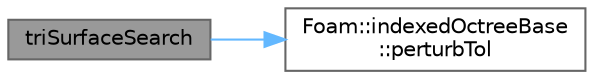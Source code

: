 digraph "triSurfaceSearch"
{
 // LATEX_PDF_SIZE
  bgcolor="transparent";
  edge [fontname=Helvetica,fontsize=10,labelfontname=Helvetica,labelfontsize=10];
  node [fontname=Helvetica,fontsize=10,shape=box,height=0.2,width=0.4];
  rankdir="LR";
  Node1 [id="Node000001",label="triSurfaceSearch",height=0.2,width=0.4,color="gray40", fillcolor="grey60", style="filled", fontcolor="black",tooltip=" "];
  Node1 -> Node2 [id="edge1_Node000001_Node000002",color="steelblue1",style="solid",tooltip=" "];
  Node2 [id="Node000002",label="Foam::indexedOctreeBase\l::perturbTol",height=0.2,width=0.4,color="grey40", fillcolor="white", style="filled",URL="$classFoam_1_1indexedOctreeBase.html#a593115eded79877b024b9cf1efcfbb80",tooltip=" "];
}
